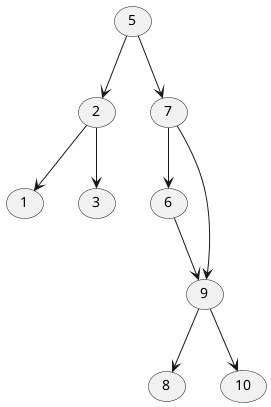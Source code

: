 @startuml
(5) as 5
(1) as 1
(2) as 2
(3) as 3

(6) as 6
(7) as 7
(8) as 8
(9) as 9
(10) as 10

2 --> 1
2 --> 3

5 --> 2
5 --> 7
7 --> 6
6 --> 9
7 --> 9
9 --> 8
9 --> 10
@enduml